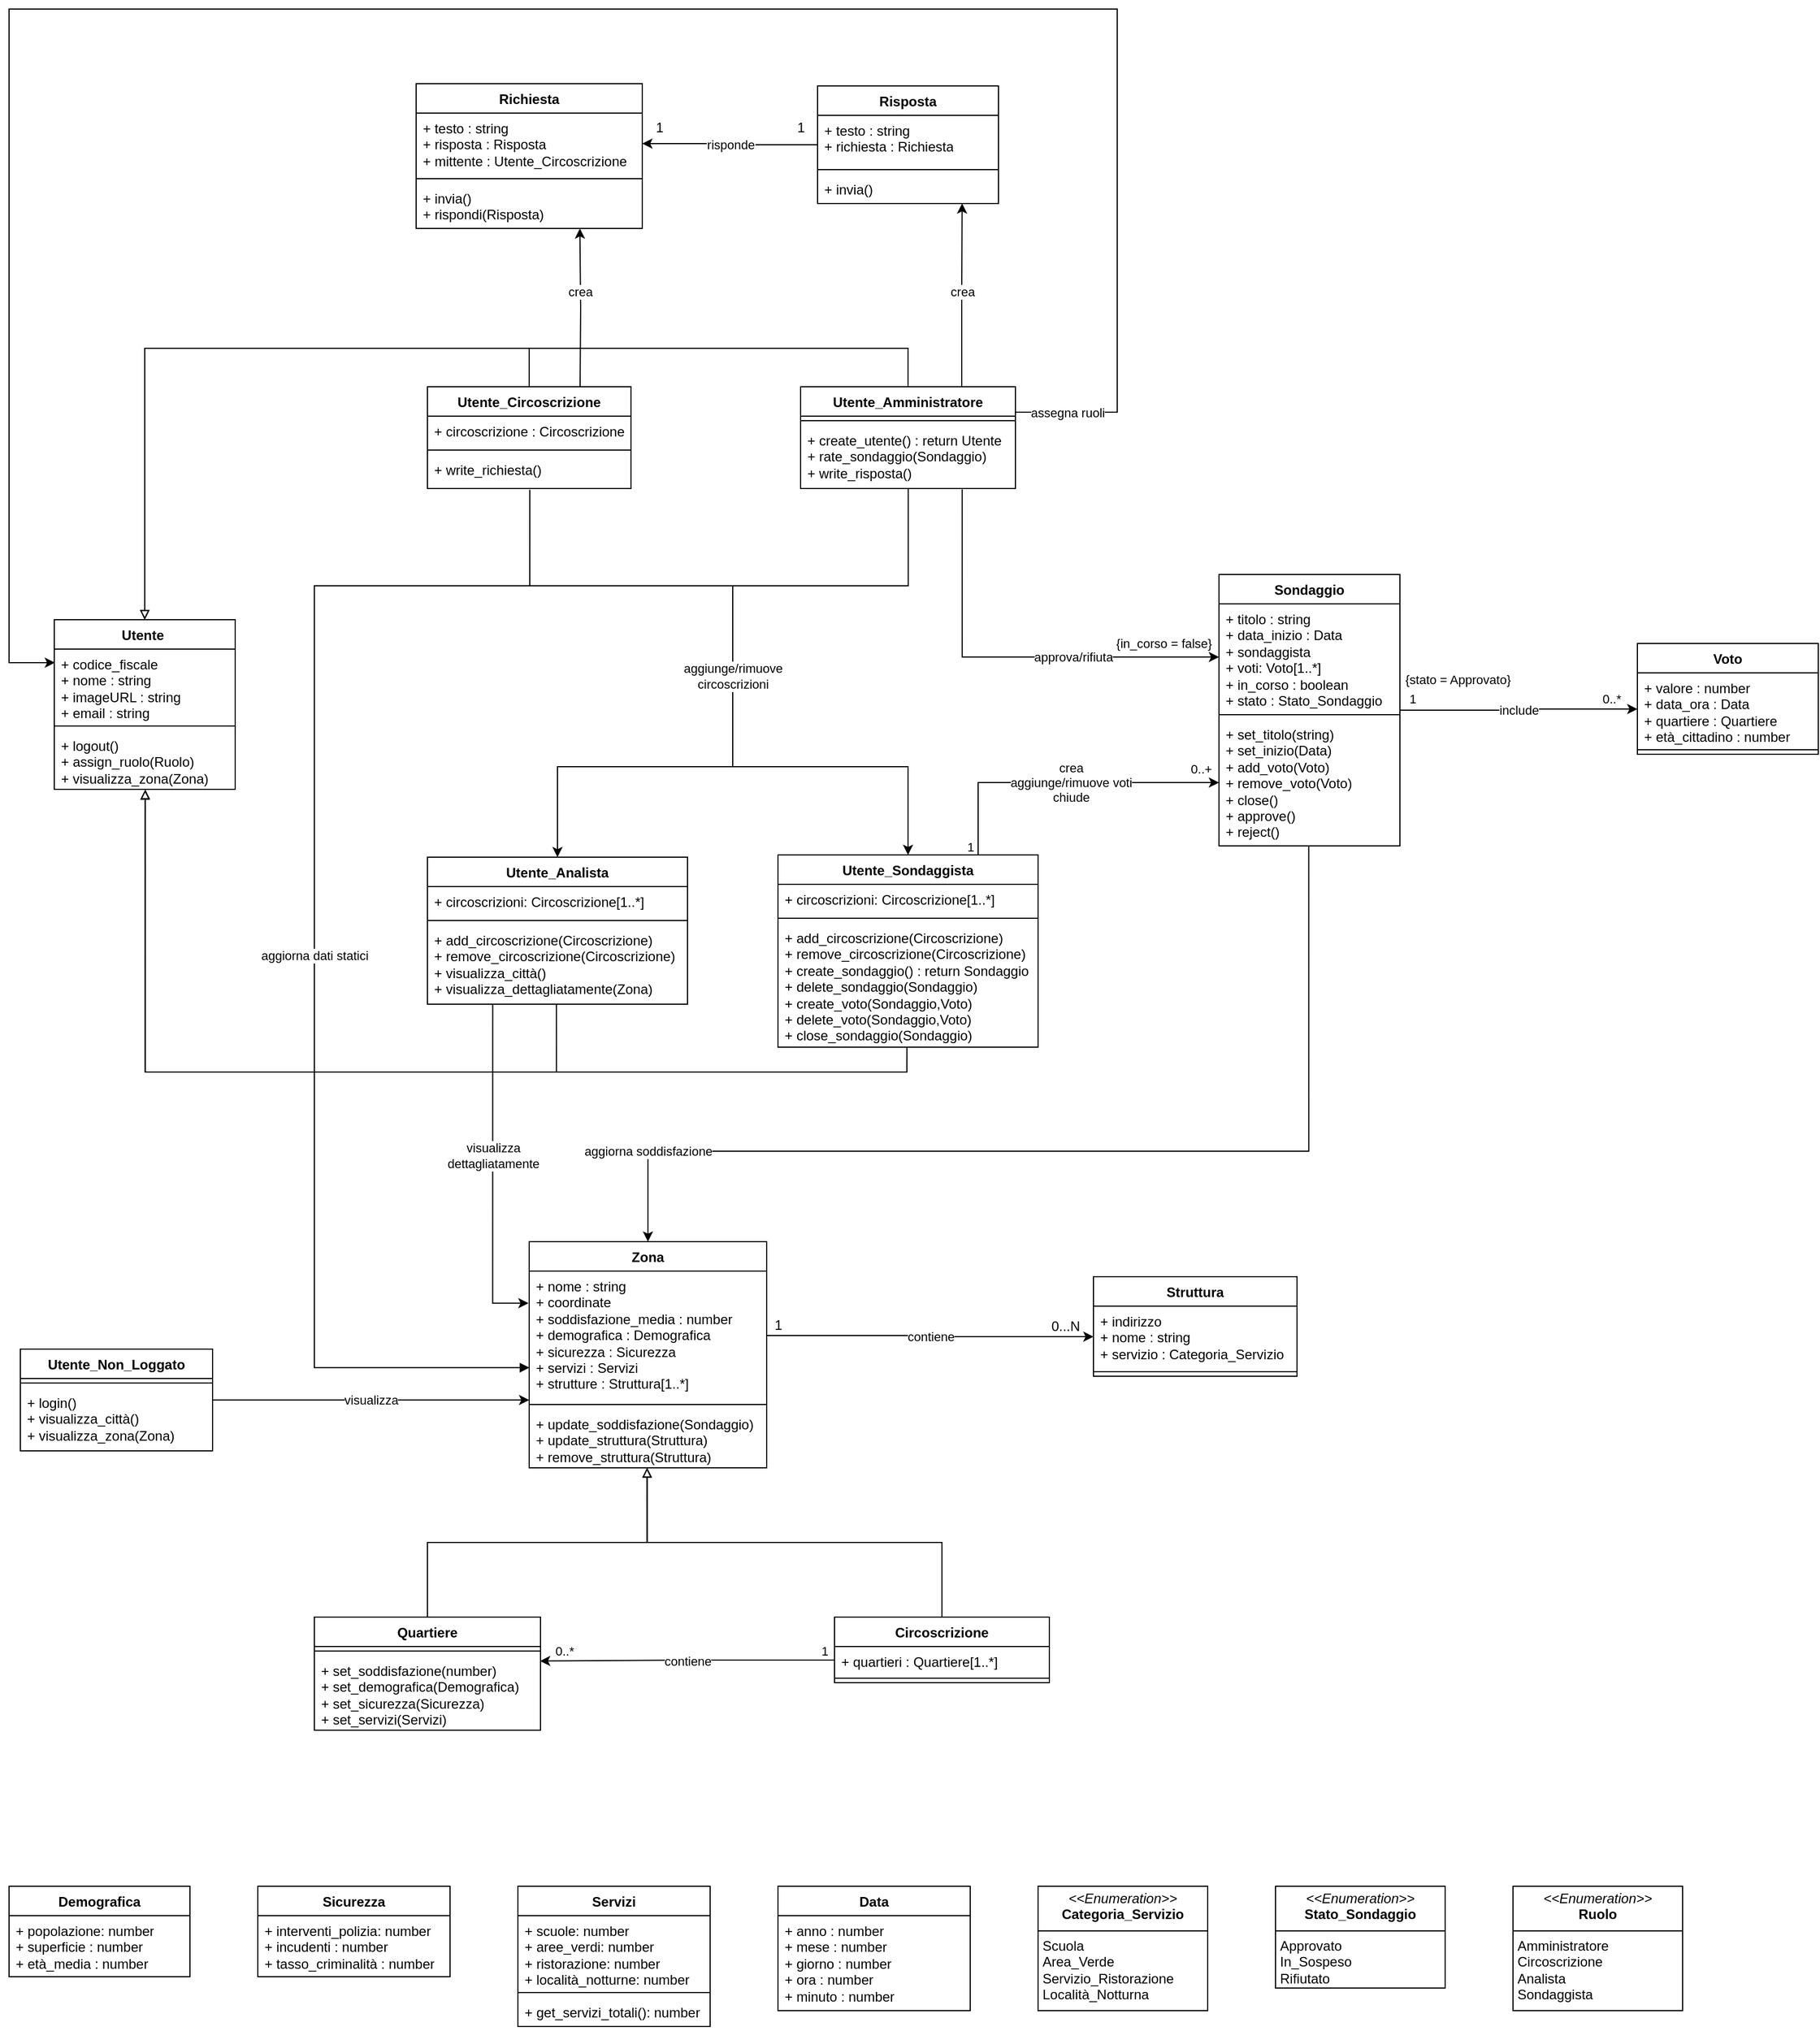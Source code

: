 <mxfile version="26.0.11">
  <diagram name="Page-1" id="PLHEX14s0yR5wj9dEpjZ">
    <mxGraphModel dx="2377" dy="1302" grid="1" gridSize="10" guides="1" tooltips="1" connect="1" arrows="1" fold="1" page="1" pageScale="1" pageWidth="2339" pageHeight="3300" background="#ffffff" math="0" shadow="0">
      <root>
        <mxCell id="0" />
        <mxCell id="1" parent="0" />
        <mxCell id="chuGA78F28cxGPpsPuDr-1" style="edgeStyle=orthogonalEdgeStyle;rounded=0;orthogonalLoop=1;jettySize=auto;html=1;entryX=0.5;entryY=0;entryDx=0;entryDy=0;startArrow=block;startFill=0;endArrow=none;endFill=0;" parent="1" source="RidJvcQYEvCWUVDWe50Y-5" target="Lnp6TW67bfk-wFxMHtYv-6" edge="1">
          <mxGeometry relative="1" as="geometry">
            <Array as="points">
              <mxPoint x="490" y="700" />
              <mxPoint x="1165" y="700" />
            </Array>
          </mxGeometry>
        </mxCell>
        <mxCell id="chuGA78F28cxGPpsPuDr-2" style="edgeStyle=orthogonalEdgeStyle;rounded=0;orthogonalLoop=1;jettySize=auto;html=1;entryX=0.5;entryY=0;entryDx=0;entryDy=0;startArrow=block;startFill=0;endArrow=none;endFill=0;" parent="1" source="RidJvcQYEvCWUVDWe50Y-5" edge="1">
          <mxGeometry relative="1" as="geometry">
            <Array as="points">
              <mxPoint x="490" y="700" />
              <mxPoint x="830" y="700" />
            </Array>
            <mxPoint x="830" y="734" as="targetPoint" />
          </mxGeometry>
        </mxCell>
        <mxCell id="chuGA78F28cxGPpsPuDr-7" style="edgeStyle=orthogonalEdgeStyle;rounded=0;orthogonalLoop=1;jettySize=auto;html=1;endArrow=none;endFill=0;startArrow=block;startFill=0;exitX=0.502;exitY=1.011;exitDx=0;exitDy=0;exitPerimeter=0;entryX=0.496;entryY=0.998;entryDx=0;entryDy=0;entryPerimeter=0;" parent="1" source="RidJvcQYEvCWUVDWe50Y-8" target="RidJvcQYEvCWUVDWe50Y-42" edge="1">
          <mxGeometry relative="1" as="geometry">
            <mxPoint x="1170" y="1380" as="targetPoint" />
            <Array as="points">
              <mxPoint x="490" y="1340" />
              <mxPoint x="1164" y="1340" />
              <mxPoint x="1164" y="1330" />
              <mxPoint x="1164" y="1330" />
            </Array>
          </mxGeometry>
        </mxCell>
        <mxCell id="RidJvcQYEvCWUVDWe50Y-5" value="Utente&amp;nbsp;" style="swimlane;fontStyle=1;align=center;verticalAlign=top;childLayout=stackLayout;horizontal=1;startSize=26;horizontalStack=0;resizeParent=1;resizeParentMax=0;resizeLast=0;collapsible=1;marginBottom=0;whiteSpace=wrap;html=1;" parent="1" vertex="1">
          <mxGeometry x="410" y="940" width="160" height="150" as="geometry">
            <mxRectangle x="260" y="770" width="100" height="30" as="alternateBounds" />
          </mxGeometry>
        </mxCell>
        <mxCell id="RidJvcQYEvCWUVDWe50Y-6" value="&lt;div&gt;+ codice_fiscale&lt;/div&gt;&lt;div&gt;+ nome : string&lt;/div&gt;+ imageURL : string&lt;div&gt;+ email : string&lt;/div&gt;" style="text;strokeColor=none;fillColor=none;align=left;verticalAlign=top;spacingLeft=4;spacingRight=4;overflow=hidden;rotatable=0;points=[[0,0.5],[1,0.5]];portConstraint=eastwest;whiteSpace=wrap;html=1;" parent="RidJvcQYEvCWUVDWe50Y-5" vertex="1">
          <mxGeometry y="26" width="160" height="64" as="geometry" />
        </mxCell>
        <mxCell id="RidJvcQYEvCWUVDWe50Y-7" value="" style="line;strokeWidth=1;fillColor=none;align=left;verticalAlign=middle;spacingTop=-1;spacingLeft=3;spacingRight=3;rotatable=0;labelPosition=right;points=[];portConstraint=eastwest;strokeColor=inherit;" parent="RidJvcQYEvCWUVDWe50Y-5" vertex="1">
          <mxGeometry y="90" width="160" height="8" as="geometry" />
        </mxCell>
        <mxCell id="RidJvcQYEvCWUVDWe50Y-8" value="+ logout()&lt;div&gt;+ assign_ruolo(Ruolo)&lt;/div&gt;&lt;div&gt;+ visualizza_zona(Zona)&lt;/div&gt;" style="text;strokeColor=none;fillColor=none;align=left;verticalAlign=top;spacingLeft=4;spacingRight=4;overflow=hidden;rotatable=0;points=[[0,0.5],[1,0.5]];portConstraint=eastwest;whiteSpace=wrap;html=1;" parent="RidJvcQYEvCWUVDWe50Y-5" vertex="1">
          <mxGeometry y="98" width="160" height="52" as="geometry" />
        </mxCell>
        <mxCell id="RidJvcQYEvCWUVDWe50Y-68" value="include" style="edgeStyle=orthogonalEdgeStyle;rounded=0;orthogonalLoop=1;jettySize=auto;html=1;entryX=0;entryY=0.5;entryDx=0;entryDy=0;" parent="1" source="RidJvcQYEvCWUVDWe50Y-9" target="RidJvcQYEvCWUVDWe50Y-26" edge="1">
          <mxGeometry x="-0.0" relative="1" as="geometry">
            <mxPoint as="offset" />
          </mxGeometry>
        </mxCell>
        <mxCell id="chuGA78F28cxGPpsPuDr-65" value="0..*" style="edgeLabel;html=1;align=center;verticalAlign=middle;resizable=0;points=[];" parent="RidJvcQYEvCWUVDWe50Y-68" vertex="1" connectable="0">
          <mxGeometry x="0.845" y="1" relative="1" as="geometry">
            <mxPoint x="-7" y="-8" as="offset" />
          </mxGeometry>
        </mxCell>
        <mxCell id="chuGA78F28cxGPpsPuDr-66" value="1" style="edgeLabel;html=1;align=center;verticalAlign=middle;resizable=0;points=[];" parent="RidJvcQYEvCWUVDWe50Y-68" vertex="1" connectable="0">
          <mxGeometry x="-0.862" y="2" relative="1" as="geometry">
            <mxPoint x="-4" y="-8" as="offset" />
          </mxGeometry>
        </mxCell>
        <mxCell id="Lnp6TW67bfk-wFxMHtYv-61" value="aggiorna soddisfazione" style="edgeStyle=orthogonalEdgeStyle;rounded=0;orthogonalLoop=1;jettySize=auto;html=1;exitX=0.496;exitY=0.999;exitDx=0;exitDy=0;exitPerimeter=0;" parent="1" source="RidJvcQYEvCWUVDWe50Y-12" target="Lnp6TW67bfk-wFxMHtYv-14" edge="1">
          <mxGeometry x="0.829" relative="1" as="geometry">
            <Array as="points">
              <mxPoint x="1519" y="1410" />
              <mxPoint x="935" y="1410" />
            </Array>
            <mxPoint as="offset" />
          </mxGeometry>
        </mxCell>
        <mxCell id="chuGA78F28cxGPpsPuDr-18" value="{stato = Approvato}" style="edgeLabel;html=1;align=center;verticalAlign=middle;resizable=0;points=[];" parent="Lnp6TW67bfk-wFxMHtYv-61" vertex="1" connectable="0">
          <mxGeometry x="0.77" y="1" relative="1" as="geometry">
            <mxPoint x="688" y="-418" as="offset" />
          </mxGeometry>
        </mxCell>
        <mxCell id="RidJvcQYEvCWUVDWe50Y-9" value="Sondaggio" style="swimlane;fontStyle=1;align=center;verticalAlign=top;childLayout=stackLayout;horizontal=1;startSize=26;horizontalStack=0;resizeParent=1;resizeParentMax=0;resizeLast=0;collapsible=1;marginBottom=0;whiteSpace=wrap;html=1;" parent="1" vertex="1">
          <mxGeometry x="1440" y="900" width="160" height="240" as="geometry" />
        </mxCell>
        <mxCell id="RidJvcQYEvCWUVDWe50Y-10" value="+ titolo : string&lt;div&gt;+ data_inizio : Data&lt;/div&gt;&lt;div&gt;+ sondaggista&lt;/div&gt;&lt;div&gt;+ voti: Voto[1..*]&lt;/div&gt;&lt;div&gt;+ in_corso : boolean&lt;/div&gt;&lt;div&gt;+ stato : Stato_Sondaggio&lt;/div&gt;" style="text;strokeColor=none;fillColor=none;align=left;verticalAlign=top;spacingLeft=4;spacingRight=4;overflow=hidden;rotatable=0;points=[[0,0.5],[1,0.5]];portConstraint=eastwest;whiteSpace=wrap;html=1;" parent="RidJvcQYEvCWUVDWe50Y-9" vertex="1">
          <mxGeometry y="26" width="160" height="94" as="geometry" />
        </mxCell>
        <mxCell id="RidJvcQYEvCWUVDWe50Y-11" value="" style="line;strokeWidth=1;fillColor=none;align=left;verticalAlign=middle;spacingTop=-1;spacingLeft=3;spacingRight=3;rotatable=0;labelPosition=right;points=[];portConstraint=eastwest;strokeColor=inherit;" parent="RidJvcQYEvCWUVDWe50Y-9" vertex="1">
          <mxGeometry y="120" width="160" height="8" as="geometry" />
        </mxCell>
        <mxCell id="RidJvcQYEvCWUVDWe50Y-12" value="+ set_titolo(string)&lt;div&gt;+ set_inizio(Data)&lt;/div&gt;&lt;div&gt;+ add_voto(Voto)&lt;/div&gt;&lt;div&gt;+ remove_voto(Voto)&lt;/div&gt;&lt;div&gt;+ close()&lt;/div&gt;&lt;div&gt;+ approve()&lt;/div&gt;&lt;div&gt;+ reject()&lt;/div&gt;" style="text;strokeColor=none;fillColor=none;align=left;verticalAlign=top;spacingLeft=4;spacingRight=4;overflow=hidden;rotatable=0;points=[[0,0.5],[1,0.5]];portConstraint=eastwest;whiteSpace=wrap;html=1;" parent="RidJvcQYEvCWUVDWe50Y-9" vertex="1">
          <mxGeometry y="128" width="160" height="112" as="geometry" />
        </mxCell>
        <mxCell id="RidJvcQYEvCWUVDWe50Y-48" value="contiene" style="edgeStyle=orthogonalEdgeStyle;rounded=0;orthogonalLoop=1;jettySize=auto;html=1;entryX=0;entryY=0.5;entryDx=0;entryDy=0;exitX=1;exitY=0.5;exitDx=0;exitDy=0;" parent="1" source="Lnp6TW67bfk-wFxMHtYv-15" target="Lnp6TW67bfk-wFxMHtYv-19" edge="1">
          <mxGeometry relative="1" as="geometry" />
        </mxCell>
        <mxCell id="RidJvcQYEvCWUVDWe50Y-17" value="Quartiere" style="swimlane;fontStyle=1;align=center;verticalAlign=top;childLayout=stackLayout;horizontal=1;startSize=26;horizontalStack=0;resizeParent=1;resizeParentMax=0;resizeLast=0;collapsible=1;marginBottom=0;whiteSpace=wrap;html=1;" parent="1" vertex="1">
          <mxGeometry x="640" y="1822" width="200" height="100" as="geometry" />
        </mxCell>
        <mxCell id="RidJvcQYEvCWUVDWe50Y-19" value="" style="line;strokeWidth=1;fillColor=none;align=left;verticalAlign=middle;spacingTop=-1;spacingLeft=3;spacingRight=3;rotatable=0;labelPosition=right;points=[];portConstraint=eastwest;strokeColor=inherit;" parent="RidJvcQYEvCWUVDWe50Y-17" vertex="1">
          <mxGeometry y="26" width="200" height="8" as="geometry" />
        </mxCell>
        <mxCell id="RidJvcQYEvCWUVDWe50Y-20" value="&lt;div&gt;+ set_soddisfazione(number)&lt;/div&gt;&lt;div&gt;+ set_demografica(Demografica)&lt;/div&gt;&lt;div&gt;+ set_sicurezza(Sicurezza)&lt;/div&gt;&lt;div&gt;+ set_servizi(Servizi)&lt;/div&gt;" style="text;strokeColor=none;fillColor=none;align=left;verticalAlign=top;spacingLeft=4;spacingRight=4;overflow=hidden;rotatable=0;points=[[0,0.5],[1,0.5]];portConstraint=eastwest;whiteSpace=wrap;html=1;" parent="RidJvcQYEvCWUVDWe50Y-17" vertex="1">
          <mxGeometry y="34" width="200" height="66" as="geometry" />
        </mxCell>
        <mxCell id="RidJvcQYEvCWUVDWe50Y-21" value="Circoscrizione" style="swimlane;fontStyle=1;align=center;verticalAlign=top;childLayout=stackLayout;horizontal=1;startSize=26;horizontalStack=0;resizeParent=1;resizeParentMax=0;resizeLast=0;collapsible=1;marginBottom=0;whiteSpace=wrap;html=1;" parent="1" vertex="1">
          <mxGeometry x="1100" y="1822" width="190" height="58" as="geometry">
            <mxRectangle x="1730" y="660" width="120" height="30" as="alternateBounds" />
          </mxGeometry>
        </mxCell>
        <mxCell id="RidJvcQYEvCWUVDWe50Y-22" value="&lt;div&gt;+ quartieri : Quartiere[1..*]&lt;br&gt;&lt;div&gt;&lt;br&gt;&lt;/div&gt;&lt;/div&gt;" style="text;strokeColor=none;fillColor=none;align=left;verticalAlign=top;spacingLeft=4;spacingRight=4;overflow=hidden;rotatable=0;points=[[0,0.5],[1,0.5]];portConstraint=eastwest;whiteSpace=wrap;html=1;" parent="RidJvcQYEvCWUVDWe50Y-21" vertex="1">
          <mxGeometry y="26" width="190" height="24" as="geometry" />
        </mxCell>
        <mxCell id="RidJvcQYEvCWUVDWe50Y-23" value="" style="line;strokeWidth=1;fillColor=none;align=left;verticalAlign=middle;spacingTop=-1;spacingLeft=3;spacingRight=3;rotatable=0;labelPosition=right;points=[];portConstraint=eastwest;strokeColor=inherit;" parent="RidJvcQYEvCWUVDWe50Y-21" vertex="1">
          <mxGeometry y="50" width="190" height="8" as="geometry" />
        </mxCell>
        <mxCell id="RidJvcQYEvCWUVDWe50Y-25" value="Voto" style="swimlane;fontStyle=1;align=center;verticalAlign=top;childLayout=stackLayout;horizontal=1;startSize=26;horizontalStack=0;resizeParent=1;resizeParentMax=0;resizeLast=0;collapsible=1;marginBottom=0;whiteSpace=wrap;html=1;" parent="1" vertex="1">
          <mxGeometry x="1810" y="961" width="160" height="98" as="geometry" />
        </mxCell>
        <mxCell id="RidJvcQYEvCWUVDWe50Y-26" value="+ valore : number&lt;div&gt;+ data_ora : Data&lt;br&gt;&lt;div&gt;+ quartiere : Quartiere&lt;br&gt;&lt;div&gt;+ età_cittadino : number&lt;/div&gt;&lt;/div&gt;&lt;/div&gt;" style="text;strokeColor=none;fillColor=none;align=left;verticalAlign=top;spacingLeft=4;spacingRight=4;overflow=hidden;rotatable=0;points=[[0,0.5],[1,0.5]];portConstraint=eastwest;whiteSpace=wrap;html=1;" parent="RidJvcQYEvCWUVDWe50Y-25" vertex="1">
          <mxGeometry y="26" width="160" height="64" as="geometry" />
        </mxCell>
        <mxCell id="RidJvcQYEvCWUVDWe50Y-27" value="" style="line;strokeWidth=1;fillColor=none;align=left;verticalAlign=middle;spacingTop=-1;spacingLeft=3;spacingRight=3;rotatable=0;labelPosition=right;points=[];portConstraint=eastwest;strokeColor=inherit;" parent="RidJvcQYEvCWUVDWe50Y-25" vertex="1">
          <mxGeometry y="90" width="160" height="8" as="geometry" />
        </mxCell>
        <mxCell id="chuGA78F28cxGPpsPuDr-69" value="visualizza&lt;div&gt;dettagliatamente&lt;/div&gt;" style="edgeStyle=orthogonalEdgeStyle;rounded=0;orthogonalLoop=1;jettySize=auto;html=1;entryX=-0.003;entryY=0.249;entryDx=0;entryDy=0;exitX=0.251;exitY=1.003;exitDx=0;exitDy=0;exitPerimeter=0;entryPerimeter=0;" parent="1" source="RidJvcQYEvCWUVDWe50Y-38" target="Lnp6TW67bfk-wFxMHtYv-15" edge="1">
          <mxGeometry x="-0.097" relative="1" as="geometry">
            <mxPoint x="800" y="1300" as="sourcePoint" />
            <mxPoint as="offset" />
          </mxGeometry>
        </mxCell>
        <mxCell id="RidJvcQYEvCWUVDWe50Y-35" value="Utente_Analista" style="swimlane;fontStyle=1;align=center;verticalAlign=top;childLayout=stackLayout;horizontal=1;startSize=26;horizontalStack=0;resizeParent=1;resizeParentMax=0;resizeLast=0;collapsible=1;marginBottom=0;whiteSpace=wrap;html=1;" parent="1" vertex="1">
          <mxGeometry x="740" y="1150" width="230" height="130" as="geometry" />
        </mxCell>
        <mxCell id="RidJvcQYEvCWUVDWe50Y-36" value="+ circoscrizioni: Circoscrizione[1..*]" style="text;strokeColor=none;fillColor=none;align=left;verticalAlign=top;spacingLeft=4;spacingRight=4;overflow=hidden;rotatable=0;points=[[0,0.5],[1,0.5]];portConstraint=eastwest;whiteSpace=wrap;html=1;" parent="RidJvcQYEvCWUVDWe50Y-35" vertex="1">
          <mxGeometry y="26" width="230" height="26" as="geometry" />
        </mxCell>
        <mxCell id="RidJvcQYEvCWUVDWe50Y-37" value="" style="line;strokeWidth=1;fillColor=none;align=left;verticalAlign=middle;spacingTop=-1;spacingLeft=3;spacingRight=3;rotatable=0;labelPosition=right;points=[];portConstraint=eastwest;strokeColor=inherit;" parent="RidJvcQYEvCWUVDWe50Y-35" vertex="1">
          <mxGeometry y="52" width="230" height="8" as="geometry" />
        </mxCell>
        <mxCell id="RidJvcQYEvCWUVDWe50Y-38" value="+ add_circoscrizione(Circoscrizione)&lt;div&gt;+ remove_circoscrizione(Circoscrizione)&lt;/div&gt;&lt;div&gt;+ visualizza_città()&lt;/div&gt;&lt;div&gt;+ visualizza_dettagliatamente(Zona)&lt;/div&gt;" style="text;strokeColor=none;fillColor=none;align=left;verticalAlign=top;spacingLeft=4;spacingRight=4;overflow=hidden;rotatable=0;points=[[0,0.5],[1,0.5]];portConstraint=eastwest;whiteSpace=wrap;html=1;" parent="RidJvcQYEvCWUVDWe50Y-35" vertex="1">
          <mxGeometry y="60" width="230" height="70" as="geometry" />
        </mxCell>
        <mxCell id="chuGA78F28cxGPpsPuDr-19" value="crea&lt;div&gt;aggiunge/rimuove voti&lt;/div&gt;&lt;div&gt;chiude&lt;/div&gt;" style="edgeStyle=orthogonalEdgeStyle;rounded=0;orthogonalLoop=1;jettySize=auto;html=1;entryX=0;entryY=0.5;entryDx=0;entryDy=0;exitX=0.75;exitY=0;exitDx=0;exitDy=0;" parent="1" source="RidJvcQYEvCWUVDWe50Y-39" target="RidJvcQYEvCWUVDWe50Y-12" edge="1">
          <mxGeometry x="0.071" relative="1" as="geometry">
            <Array as="points">
              <mxPoint x="1227" y="1084" />
            </Array>
            <mxPoint as="offset" />
          </mxGeometry>
        </mxCell>
        <mxCell id="chuGA78F28cxGPpsPuDr-67" value="0..+" style="edgeLabel;html=1;align=center;verticalAlign=middle;resizable=0;points=[];" parent="chuGA78F28cxGPpsPuDr-19" vertex="1" connectable="0">
          <mxGeometry x="0.587" y="1" relative="1" as="geometry">
            <mxPoint x="42" y="-11" as="offset" />
          </mxGeometry>
        </mxCell>
        <mxCell id="chuGA78F28cxGPpsPuDr-68" value="1" style="edgeLabel;html=1;align=center;verticalAlign=middle;resizable=0;points=[];" parent="chuGA78F28cxGPpsPuDr-19" vertex="1" connectable="0">
          <mxGeometry x="-0.862" y="-2" relative="1" as="geometry">
            <mxPoint x="-9" y="8" as="offset" />
          </mxGeometry>
        </mxCell>
        <mxCell id="RidJvcQYEvCWUVDWe50Y-39" value="Utente_Sondaggista" style="swimlane;fontStyle=1;align=center;verticalAlign=top;childLayout=stackLayout;horizontal=1;startSize=26;horizontalStack=0;resizeParent=1;resizeParentMax=0;resizeLast=0;collapsible=1;marginBottom=0;whiteSpace=wrap;html=1;" parent="1" vertex="1">
          <mxGeometry x="1050" y="1148" width="230" height="170" as="geometry" />
        </mxCell>
        <mxCell id="RidJvcQYEvCWUVDWe50Y-40" value="+ circoscrizioni: Circoscrizione[1..*]" style="text;strokeColor=none;fillColor=none;align=left;verticalAlign=top;spacingLeft=4;spacingRight=4;overflow=hidden;rotatable=0;points=[[0,0.5],[1,0.5]];portConstraint=eastwest;whiteSpace=wrap;html=1;" parent="RidJvcQYEvCWUVDWe50Y-39" vertex="1">
          <mxGeometry y="26" width="230" height="26" as="geometry" />
        </mxCell>
        <mxCell id="RidJvcQYEvCWUVDWe50Y-41" value="" style="line;strokeWidth=1;fillColor=none;align=left;verticalAlign=middle;spacingTop=-1;spacingLeft=3;spacingRight=3;rotatable=0;labelPosition=right;points=[];portConstraint=eastwest;strokeColor=inherit;" parent="RidJvcQYEvCWUVDWe50Y-39" vertex="1">
          <mxGeometry y="52" width="230" height="8" as="geometry" />
        </mxCell>
        <mxCell id="RidJvcQYEvCWUVDWe50Y-42" value="&lt;div&gt;+ add_circoscrizione(Circoscrizione)&lt;br&gt;&lt;span style=&quot;background-color: initial;&quot;&gt;+ remove_circoscrizione(Circoscrizione)&lt;/span&gt;&lt;/div&gt;&lt;div&gt;+ create_sondaggio() : return Sondaggio&lt;/div&gt;&lt;div&gt;+ delete_sondaggio(Sondaggio)&lt;/div&gt;&lt;div&gt;+ create_voto(Sondaggio,Voto)&lt;/div&gt;&lt;div&gt;+ delete_voto(Sondaggio,Voto)&lt;/div&gt;&lt;div&gt;+ close_sondaggio(Sondaggio)&lt;/div&gt;" style="text;strokeColor=none;fillColor=none;align=left;verticalAlign=top;spacingLeft=4;spacingRight=4;overflow=hidden;rotatable=0;points=[[0,0.5],[1,0.5]];portConstraint=eastwest;whiteSpace=wrap;html=1;" parent="RidJvcQYEvCWUVDWe50Y-39" vertex="1">
          <mxGeometry y="60" width="230" height="110" as="geometry" />
        </mxCell>
        <mxCell id="RidJvcQYEvCWUVDWe50Y-50" value="contiene" style="edgeStyle=orthogonalEdgeStyle;rounded=0;orthogonalLoop=1;jettySize=auto;html=1;exitX=0;exitY=0.5;exitDx=0;exitDy=0;entryX=0.998;entryY=0.073;entryDx=0;entryDy=0;entryPerimeter=0;" parent="1" source="RidJvcQYEvCWUVDWe50Y-22" target="RidJvcQYEvCWUVDWe50Y-20" edge="1">
          <mxGeometry relative="1" as="geometry">
            <mxPoint x="1030" y="1880" as="sourcePoint" />
            <mxPoint x="860" y="1840" as="targetPoint" />
          </mxGeometry>
        </mxCell>
        <mxCell id="Lnp6TW67bfk-wFxMHtYv-33" value="1" style="edgeLabel;html=1;align=center;verticalAlign=middle;resizable=0;points=[];" parent="RidJvcQYEvCWUVDWe50Y-50" vertex="1" connectable="0">
          <mxGeometry x="-0.905" y="-2" relative="1" as="geometry">
            <mxPoint x="3" y="-6" as="offset" />
          </mxGeometry>
        </mxCell>
        <mxCell id="Lnp6TW67bfk-wFxMHtYv-34" value="0..*" style="edgeLabel;html=1;align=center;verticalAlign=middle;resizable=0;points=[];" parent="RidJvcQYEvCWUVDWe50Y-50" vertex="1" connectable="0">
          <mxGeometry x="0.756" y="-1" relative="1" as="geometry">
            <mxPoint x="-11" y="-8" as="offset" />
          </mxGeometry>
        </mxCell>
        <mxCell id="RidJvcQYEvCWUVDWe50Y-59" value="Demografica" style="swimlane;fontStyle=1;align=center;verticalAlign=top;childLayout=stackLayout;horizontal=1;startSize=26;horizontalStack=0;resizeParent=1;resizeParentMax=0;resizeLast=0;collapsible=1;marginBottom=0;whiteSpace=wrap;html=1;" parent="1" vertex="1">
          <mxGeometry x="370" y="2060" width="160" height="80" as="geometry" />
        </mxCell>
        <mxCell id="RidJvcQYEvCWUVDWe50Y-60" value="+ popolazione: number&lt;div&gt;+ superficie : number&lt;/div&gt;&lt;div&gt;+ età_media : number&lt;/div&gt;" style="text;strokeColor=none;fillColor=none;align=left;verticalAlign=top;spacingLeft=4;spacingRight=4;overflow=hidden;rotatable=0;points=[[0,0.5],[1,0.5]];portConstraint=eastwest;whiteSpace=wrap;html=1;" parent="RidJvcQYEvCWUVDWe50Y-59" vertex="1">
          <mxGeometry y="26" width="160" height="54" as="geometry" />
        </mxCell>
        <mxCell id="RidJvcQYEvCWUVDWe50Y-61" value="Sicurezza" style="swimlane;fontStyle=1;align=center;verticalAlign=top;childLayout=stackLayout;horizontal=1;startSize=26;horizontalStack=0;resizeParent=1;resizeParentMax=0;resizeLast=0;collapsible=1;marginBottom=0;whiteSpace=wrap;html=1;" parent="1" vertex="1">
          <mxGeometry x="590" y="2060" width="170" height="80" as="geometry" />
        </mxCell>
        <mxCell id="RidJvcQYEvCWUVDWe50Y-62" value="+ interventi_polizia: number&lt;div&gt;+ incudenti : number&lt;/div&gt;&lt;div&gt;+ tasso_criminalità : number&lt;/div&gt;" style="text;strokeColor=none;fillColor=none;align=left;verticalAlign=top;spacingLeft=4;spacingRight=4;overflow=hidden;rotatable=0;points=[[0,0.5],[1,0.5]];portConstraint=eastwest;whiteSpace=wrap;html=1;" parent="RidJvcQYEvCWUVDWe50Y-61" vertex="1">
          <mxGeometry y="26" width="170" height="54" as="geometry" />
        </mxCell>
        <mxCell id="RidJvcQYEvCWUVDWe50Y-76" value="Data" style="swimlane;fontStyle=1;align=center;verticalAlign=top;childLayout=stackLayout;horizontal=1;startSize=26;horizontalStack=0;resizeParent=1;resizeParentMax=0;resizeLast=0;collapsible=1;marginBottom=0;whiteSpace=wrap;html=1;" parent="1" vertex="1">
          <mxGeometry x="1050" y="2060" width="170" height="110" as="geometry" />
        </mxCell>
        <mxCell id="RidJvcQYEvCWUVDWe50Y-77" value="+ anno : number&lt;div&gt;+ mese : number&lt;/div&gt;&lt;div&gt;+ giorno : number&lt;/div&gt;&lt;div&gt;+ ora : number&lt;/div&gt;&lt;div&gt;+ minuto : number&lt;/div&gt;" style="text;strokeColor=none;fillColor=none;align=left;verticalAlign=top;spacingLeft=4;spacingRight=4;overflow=hidden;rotatable=0;points=[[0,0.5],[1,0.5]];portConstraint=eastwest;whiteSpace=wrap;html=1;" parent="RidJvcQYEvCWUVDWe50Y-76" vertex="1">
          <mxGeometry y="26" width="170" height="84" as="geometry" />
        </mxCell>
        <mxCell id="Lnp6TW67bfk-wFxMHtYv-5" value="&lt;p style=&quot;margin:0px;margin-top:4px;text-align:center;&quot;&gt;&lt;i&gt;&amp;lt;&amp;lt;Enumeration&amp;gt;&amp;gt;&lt;/i&gt;&lt;br&gt;&lt;b&gt;Stato_Sondaggio&lt;/b&gt;&lt;/p&gt;&lt;hr size=&quot;1&quot; style=&quot;border-style:solid;&quot;&gt;&lt;p style=&quot;margin:0px;margin-left:4px;&quot;&gt;Approvato&lt;/p&gt;&lt;p style=&quot;margin:0px;margin-left:4px;&quot;&gt;In_Sospeso&lt;/p&gt;&lt;p style=&quot;margin:0px;margin-left:4px;&quot;&gt;Rifiutato&lt;/p&gt;&lt;p style=&quot;margin:0px;margin-left:4px;&quot;&gt;&lt;br&gt;&lt;/p&gt;" style="verticalAlign=top;align=left;overflow=fill;html=1;whiteSpace=wrap;" parent="1" vertex="1">
          <mxGeometry x="1490" y="2060" width="150" height="90" as="geometry" />
        </mxCell>
        <mxCell id="chuGA78F28cxGPpsPuDr-10" value="crea" style="edgeStyle=orthogonalEdgeStyle;rounded=0;orthogonalLoop=1;jettySize=auto;html=1;exitX=0.75;exitY=0;exitDx=0;exitDy=0;entryX=0.799;entryY=0.996;entryDx=0;entryDy=0;entryPerimeter=0;" parent="1" source="Lnp6TW67bfk-wFxMHtYv-6" target="Lnp6TW67bfk-wFxMHtYv-49" edge="1">
          <mxGeometry x="0.038" relative="1" as="geometry">
            <mxPoint x="1220" y="600" as="targetPoint" />
            <mxPoint as="offset" />
          </mxGeometry>
        </mxCell>
        <mxCell id="chuGA78F28cxGPpsPuDr-14" style="edgeStyle=orthogonalEdgeStyle;rounded=0;orthogonalLoop=1;jettySize=auto;html=1;entryX=0.503;entryY=1.038;entryDx=0;entryDy=0;endArrow=none;endFill=0;exitX=0.501;exitY=1.003;exitDx=0;exitDy=0;exitPerimeter=0;entryPerimeter=0;" parent="1" source="Lnp6TW67bfk-wFxMHtYv-9" target="cNax9TmfasqsR48N8rrO-4" edge="1">
          <mxGeometry relative="1" as="geometry">
            <mxPoint x="830" y="794" as="targetPoint" />
            <Array as="points">
              <mxPoint x="1165" y="910" />
              <mxPoint x="831" y="910" />
            </Array>
          </mxGeometry>
        </mxCell>
        <mxCell id="chuGA78F28cxGPpsPuDr-61" value="approva/rifiuta" style="edgeStyle=orthogonalEdgeStyle;rounded=0;orthogonalLoop=1;jettySize=auto;html=1;exitX=0.752;exitY=1.014;exitDx=0;exitDy=0;exitPerimeter=0;entryX=0;entryY=0.5;entryDx=0;entryDy=0;" parent="1" source="Lnp6TW67bfk-wFxMHtYv-9" target="RidJvcQYEvCWUVDWe50Y-10" edge="1">
          <mxGeometry x="0.31" relative="1" as="geometry">
            <Array as="points">
              <mxPoint x="1213" y="973" />
            </Array>
            <mxPoint as="offset" />
          </mxGeometry>
        </mxCell>
        <mxCell id="chuGA78F28cxGPpsPuDr-62" value="{in_corso = false}" style="edgeLabel;html=1;align=center;verticalAlign=middle;resizable=0;points=[];" parent="chuGA78F28cxGPpsPuDr-61" vertex="1" connectable="0">
          <mxGeometry x="0.816" y="2" relative="1" as="geometry">
            <mxPoint x="-15" y="-10" as="offset" />
          </mxGeometry>
        </mxCell>
        <mxCell id="Lnp6TW67bfk-wFxMHtYv-6" value="Utente_Amministratore" style="swimlane;fontStyle=1;align=center;verticalAlign=top;childLayout=stackLayout;horizontal=1;startSize=26;horizontalStack=0;resizeParent=1;resizeParentMax=0;resizeLast=0;collapsible=1;marginBottom=0;whiteSpace=wrap;html=1;" parent="1" vertex="1">
          <mxGeometry x="1070" y="734" width="190" height="90" as="geometry">
            <mxRectangle x="670" y="1158" width="160" height="30" as="alternateBounds" />
          </mxGeometry>
        </mxCell>
        <mxCell id="Lnp6TW67bfk-wFxMHtYv-8" value="" style="line;strokeWidth=1;fillColor=none;align=left;verticalAlign=middle;spacingTop=-1;spacingLeft=3;spacingRight=3;rotatable=0;labelPosition=right;points=[];portConstraint=eastwest;strokeColor=inherit;" parent="Lnp6TW67bfk-wFxMHtYv-6" vertex="1">
          <mxGeometry y="26" width="190" height="8" as="geometry" />
        </mxCell>
        <mxCell id="Lnp6TW67bfk-wFxMHtYv-9" value="+ create_utente() : return Utente&lt;div&gt;+ rate_sondaggio(Sondaggio)&lt;/div&gt;&lt;div&gt;+ write_risposta()&lt;/div&gt;" style="text;strokeColor=none;fillColor=none;align=left;verticalAlign=top;spacingLeft=4;spacingRight=4;overflow=hidden;rotatable=0;points=[[0,0.5],[1,0.5]];portConstraint=eastwest;whiteSpace=wrap;html=1;" parent="Lnp6TW67bfk-wFxMHtYv-6" vertex="1">
          <mxGeometry y="34" width="190" height="56" as="geometry" />
        </mxCell>
        <mxCell id="chuGA78F28cxGPpsPuDr-9" value="crea" style="edgeStyle=orthogonalEdgeStyle;rounded=0;orthogonalLoop=1;jettySize=auto;html=1;exitX=0.75;exitY=0;exitDx=0;exitDy=0;entryX=0.724;entryY=1;entryDx=0;entryDy=0;entryPerimeter=0;" parent="1" target="Lnp6TW67bfk-wFxMHtYv-45" edge="1">
          <mxGeometry x="0.201" relative="1" as="geometry">
            <mxPoint x="870" y="620" as="targetPoint" />
            <mxPoint as="offset" />
            <mxPoint x="875" y="734" as="sourcePoint" />
          </mxGeometry>
        </mxCell>
        <mxCell id="Lnp6TW67bfk-wFxMHtYv-14" value="Zona" style="swimlane;fontStyle=1;align=center;verticalAlign=top;childLayout=stackLayout;horizontal=1;startSize=26;horizontalStack=0;resizeParent=1;resizeParentMax=0;resizeLast=0;collapsible=1;marginBottom=0;whiteSpace=wrap;html=1;" parent="1" vertex="1">
          <mxGeometry x="830" y="1490" width="210" height="200" as="geometry" />
        </mxCell>
        <mxCell id="Lnp6TW67bfk-wFxMHtYv-15" value="+ nome : string&lt;div&gt;+ coordinate&lt;br&gt;&lt;div&gt;+ soddisfazione_media : number&lt;/div&gt;&lt;div&gt;+ demografica : Demografica&lt;/div&gt;&lt;div&gt;+ sicurezza : Sicurezza&lt;/div&gt;&lt;div&gt;+ servizi : Servizi&lt;/div&gt;&lt;/div&gt;&lt;div&gt;+ strutture : Struttura&lt;span style=&quot;background-color: transparent; color: light-dark(rgb(0, 0, 0), rgb(255, 255, 255));&quot;&gt;[1..*]&lt;/span&gt;&lt;/div&gt;" style="text;strokeColor=none;fillColor=none;align=left;verticalAlign=top;spacingLeft=4;spacingRight=4;overflow=hidden;rotatable=0;points=[[0,0.5],[1,0.5]];portConstraint=eastwest;whiteSpace=wrap;html=1;" parent="Lnp6TW67bfk-wFxMHtYv-14" vertex="1">
          <mxGeometry y="26" width="210" height="114" as="geometry" />
        </mxCell>
        <mxCell id="Lnp6TW67bfk-wFxMHtYv-16" value="" style="line;strokeWidth=1;fillColor=none;align=left;verticalAlign=middle;spacingTop=-1;spacingLeft=3;spacingRight=3;rotatable=0;labelPosition=right;points=[];portConstraint=eastwest;strokeColor=inherit;" parent="Lnp6TW67bfk-wFxMHtYv-14" vertex="1">
          <mxGeometry y="140" width="210" height="8" as="geometry" />
        </mxCell>
        <mxCell id="Lnp6TW67bfk-wFxMHtYv-17" value="+ update_soddisfazione(Sondaggio)&lt;div&gt;+ update_struttura(Struttura)&lt;/div&gt;&lt;div&gt;+ remove_struttura(Struttura)&lt;/div&gt;" style="text;strokeColor=none;fillColor=none;align=left;verticalAlign=top;spacingLeft=4;spacingRight=4;overflow=hidden;rotatable=0;points=[[0,0.5],[1,0.5]];portConstraint=eastwest;whiteSpace=wrap;html=1;" parent="Lnp6TW67bfk-wFxMHtYv-14" vertex="1">
          <mxGeometry y="148" width="210" height="52" as="geometry" />
        </mxCell>
        <mxCell id="Lnp6TW67bfk-wFxMHtYv-18" value="Struttura" style="swimlane;fontStyle=1;align=center;verticalAlign=top;childLayout=stackLayout;horizontal=1;startSize=26;horizontalStack=0;resizeParent=1;resizeParentMax=0;resizeLast=0;collapsible=1;marginBottom=0;whiteSpace=wrap;html=1;" parent="1" vertex="1">
          <mxGeometry x="1329" y="1521" width="180" height="88" as="geometry" />
        </mxCell>
        <mxCell id="Lnp6TW67bfk-wFxMHtYv-19" value="+ indirizzo&lt;div&gt;+ nome : string&amp;nbsp;&lt;div&gt;+ servizio : Categoria_Servizio&lt;/div&gt;&lt;/div&gt;" style="text;strokeColor=none;fillColor=none;align=left;verticalAlign=top;spacingLeft=4;spacingRight=4;overflow=hidden;rotatable=0;points=[[0,0.5],[1,0.5]];portConstraint=eastwest;whiteSpace=wrap;html=1;" parent="Lnp6TW67bfk-wFxMHtYv-18" vertex="1">
          <mxGeometry y="26" width="180" height="54" as="geometry" />
        </mxCell>
        <mxCell id="Lnp6TW67bfk-wFxMHtYv-20" value="" style="line;strokeWidth=1;fillColor=none;align=left;verticalAlign=middle;spacingTop=-1;spacingLeft=3;spacingRight=3;rotatable=0;labelPosition=right;points=[];portConstraint=eastwest;strokeColor=inherit;" parent="Lnp6TW67bfk-wFxMHtYv-18" vertex="1">
          <mxGeometry y="80" width="180" height="8" as="geometry" />
        </mxCell>
        <mxCell id="Lnp6TW67bfk-wFxMHtYv-24" value="&lt;p style=&quot;margin:0px;margin-top:4px;text-align:center;&quot;&gt;&lt;i&gt;&amp;lt;&amp;lt;Enumeration&amp;gt;&amp;gt;&lt;/i&gt;&lt;br&gt;&lt;b&gt;Categoria_Servizio&lt;/b&gt;&lt;/p&gt;&lt;hr size=&quot;1&quot; style=&quot;border-style:solid;&quot;&gt;&lt;p style=&quot;margin:0px;margin-left:4px;&quot;&gt;Scuola&lt;/p&gt;&lt;p style=&quot;margin:0px;margin-left:4px;&quot;&gt;Area_Verde&lt;/p&gt;&lt;p style=&quot;margin:0px;margin-left:4px;&quot;&gt;Servizio_Ristorazione&lt;/p&gt;&lt;p style=&quot;margin:0px;margin-left:4px;&quot;&gt;Località_Notturna&lt;/p&gt;&lt;p style=&quot;margin:0px;margin-left:4px;&quot;&gt;&lt;br&gt;&lt;/p&gt;" style="verticalAlign=top;align=left;overflow=fill;html=1;whiteSpace=wrap;" parent="1" vertex="1">
          <mxGeometry x="1280" y="2060" width="150" height="110" as="geometry" />
        </mxCell>
        <mxCell id="Lnp6TW67bfk-wFxMHtYv-26" style="edgeStyle=orthogonalEdgeStyle;rounded=0;orthogonalLoop=1;jettySize=auto;html=1;exitX=0.5;exitY=0;exitDx=0;exitDy=0;entryX=0.497;entryY=0.999;entryDx=0;entryDy=0;entryPerimeter=0;endArrow=block;endFill=0;" parent="1" source="RidJvcQYEvCWUVDWe50Y-17" target="Lnp6TW67bfk-wFxMHtYv-17" edge="1">
          <mxGeometry relative="1" as="geometry">
            <mxPoint x="924" y="1650" as="targetPoint" />
          </mxGeometry>
        </mxCell>
        <mxCell id="Lnp6TW67bfk-wFxMHtYv-27" style="edgeStyle=orthogonalEdgeStyle;rounded=0;orthogonalLoop=1;jettySize=auto;html=1;exitX=0.5;exitY=0;exitDx=0;exitDy=0;entryX=0.496;entryY=1.002;entryDx=0;entryDy=0;entryPerimeter=0;endArrow=block;endFill=0;" parent="1" source="RidJvcQYEvCWUVDWe50Y-21" target="Lnp6TW67bfk-wFxMHtYv-17" edge="1">
          <mxGeometry relative="1" as="geometry">
            <mxPoint x="750" y="1832" as="sourcePoint" />
            <mxPoint x="934" y="1654" as="targetPoint" />
          </mxGeometry>
        </mxCell>
        <mxCell id="Lnp6TW67bfk-wFxMHtYv-35" value="0...N" style="text;html=1;align=center;verticalAlign=middle;resizable=0;points=[];autosize=1;strokeColor=none;fillColor=none;" parent="1" vertex="1">
          <mxGeometry x="1279" y="1550" width="50" height="30" as="geometry" />
        </mxCell>
        <mxCell id="Lnp6TW67bfk-wFxMHtYv-36" value="1" style="text;html=1;align=center;verticalAlign=middle;resizable=0;points=[];autosize=1;strokeColor=none;fillColor=none;" parent="1" vertex="1">
          <mxGeometry x="1035" y="1549" width="30" height="30" as="geometry" />
        </mxCell>
        <mxCell id="Lnp6TW67bfk-wFxMHtYv-42" value="Richiesta" style="swimlane;fontStyle=1;align=center;verticalAlign=top;childLayout=stackLayout;horizontal=1;startSize=26;horizontalStack=0;resizeParent=1;resizeParentMax=0;resizeLast=0;collapsible=1;marginBottom=0;whiteSpace=wrap;html=1;" parent="1" vertex="1">
          <mxGeometry x="730" y="466" width="200" height="128" as="geometry" />
        </mxCell>
        <mxCell id="Lnp6TW67bfk-wFxMHtYv-43" value="+ testo : string&lt;div&gt;+ risposta : Risposta&lt;/div&gt;&lt;div&gt;+ mittente : Utente_Circoscrizione&lt;/div&gt;" style="text;strokeColor=none;fillColor=none;align=left;verticalAlign=top;spacingLeft=4;spacingRight=4;overflow=hidden;rotatable=0;points=[[0,0.5],[1,0.5]];portConstraint=eastwest;whiteSpace=wrap;html=1;" parent="Lnp6TW67bfk-wFxMHtYv-42" vertex="1">
          <mxGeometry y="26" width="200" height="54" as="geometry" />
        </mxCell>
        <mxCell id="Lnp6TW67bfk-wFxMHtYv-44" value="" style="line;strokeWidth=1;fillColor=none;align=left;verticalAlign=middle;spacingTop=-1;spacingLeft=3;spacingRight=3;rotatable=0;labelPosition=right;points=[];portConstraint=eastwest;strokeColor=inherit;" parent="Lnp6TW67bfk-wFxMHtYv-42" vertex="1">
          <mxGeometry y="80" width="200" height="8" as="geometry" />
        </mxCell>
        <mxCell id="Lnp6TW67bfk-wFxMHtYv-45" value="&lt;div&gt;+ invia()&lt;/div&gt;+ rispondi(Risposta)" style="text;strokeColor=none;fillColor=none;align=left;verticalAlign=top;spacingLeft=4;spacingRight=4;overflow=hidden;rotatable=0;points=[[0,0.5],[1,0.5]];portConstraint=eastwest;whiteSpace=wrap;html=1;" parent="Lnp6TW67bfk-wFxMHtYv-42" vertex="1">
          <mxGeometry y="88" width="200" height="40" as="geometry" />
        </mxCell>
        <mxCell id="Lnp6TW67bfk-wFxMHtYv-50" value="risponde" style="edgeStyle=orthogonalEdgeStyle;rounded=0;orthogonalLoop=1;jettySize=auto;html=1;entryX=1;entryY=0.5;entryDx=0;entryDy=0;" parent="1" source="Lnp6TW67bfk-wFxMHtYv-46" target="Lnp6TW67bfk-wFxMHtYv-43" edge="1">
          <mxGeometry relative="1" as="geometry">
            <mxPoint x="1580.0" y="636" as="targetPoint" />
          </mxGeometry>
        </mxCell>
        <mxCell id="Lnp6TW67bfk-wFxMHtYv-46" value="Risposta" style="swimlane;fontStyle=1;align=center;verticalAlign=top;childLayout=stackLayout;horizontal=1;startSize=26;horizontalStack=0;resizeParent=1;resizeParentMax=0;resizeLast=0;collapsible=1;marginBottom=0;whiteSpace=wrap;html=1;" parent="1" vertex="1">
          <mxGeometry x="1085" y="468" width="160" height="104" as="geometry" />
        </mxCell>
        <mxCell id="Lnp6TW67bfk-wFxMHtYv-47" value="+ testo : string&lt;div&gt;+ richiesta : Richiesta&lt;/div&gt;" style="text;strokeColor=none;fillColor=none;align=left;verticalAlign=top;spacingLeft=4;spacingRight=4;overflow=hidden;rotatable=0;points=[[0,0.5],[1,0.5]];portConstraint=eastwest;whiteSpace=wrap;html=1;" parent="Lnp6TW67bfk-wFxMHtYv-46" vertex="1">
          <mxGeometry y="26" width="160" height="44" as="geometry" />
        </mxCell>
        <mxCell id="Lnp6TW67bfk-wFxMHtYv-48" value="" style="line;strokeWidth=1;fillColor=none;align=left;verticalAlign=middle;spacingTop=-1;spacingLeft=3;spacingRight=3;rotatable=0;labelPosition=right;points=[];portConstraint=eastwest;strokeColor=inherit;" parent="Lnp6TW67bfk-wFxMHtYv-46" vertex="1">
          <mxGeometry y="70" width="160" height="8" as="geometry" />
        </mxCell>
        <mxCell id="Lnp6TW67bfk-wFxMHtYv-49" value="+ invia()" style="text;strokeColor=none;fillColor=none;align=left;verticalAlign=top;spacingLeft=4;spacingRight=4;overflow=hidden;rotatable=0;points=[[0,0.5],[1,0.5]];portConstraint=eastwest;whiteSpace=wrap;html=1;" parent="Lnp6TW67bfk-wFxMHtYv-46" vertex="1">
          <mxGeometry y="78" width="160" height="26" as="geometry" />
        </mxCell>
        <mxCell id="Lnp6TW67bfk-wFxMHtYv-53" value="1" style="text;html=1;align=center;verticalAlign=middle;resizable=0;points=[];autosize=1;strokeColor=none;fillColor=none;" parent="1" vertex="1">
          <mxGeometry x="930" y="490" width="30" height="30" as="geometry" />
        </mxCell>
        <mxCell id="Lnp6TW67bfk-wFxMHtYv-54" value="1" style="text;html=1;align=center;verticalAlign=middle;resizable=0;points=[];autosize=1;strokeColor=none;fillColor=none;" parent="1" vertex="1">
          <mxGeometry x="1055" y="490" width="30" height="30" as="geometry" />
        </mxCell>
        <mxCell id="chuGA78F28cxGPpsPuDr-6" style="edgeStyle=orthogonalEdgeStyle;rounded=0;orthogonalLoop=1;jettySize=auto;html=1;entryX=0.496;entryY=0.999;entryDx=0;entryDy=0;entryPerimeter=0;exitX=0.503;exitY=1.002;exitDx=0;exitDy=0;exitPerimeter=0;endArrow=none;endFill=0;startArrow=block;startFill=0;" parent="1" source="RidJvcQYEvCWUVDWe50Y-8" target="RidJvcQYEvCWUVDWe50Y-38" edge="1">
          <mxGeometry relative="1" as="geometry">
            <Array as="points">
              <mxPoint x="490" y="1340" />
              <mxPoint x="854" y="1340" />
            </Array>
          </mxGeometry>
        </mxCell>
        <mxCell id="chuGA78F28cxGPpsPuDr-11" value="assegna ruoli" style="edgeStyle=orthogonalEdgeStyle;rounded=0;orthogonalLoop=1;jettySize=auto;html=1;entryX=0.004;entryY=0.203;entryDx=0;entryDy=0;exitX=1;exitY=0.25;exitDx=0;exitDy=0;entryPerimeter=0;" parent="1" source="Lnp6TW67bfk-wFxMHtYv-6" target="RidJvcQYEvCWUVDWe50Y-6" edge="1">
          <mxGeometry x="-0.955" relative="1" as="geometry">
            <mxPoint x="450" y="550" as="targetPoint" />
            <Array as="points">
              <mxPoint x="1260" y="756" />
              <mxPoint x="1350" y="756" />
              <mxPoint x="1350" y="400" />
              <mxPoint x="370" y="400" />
              <mxPoint x="370" y="978" />
              <mxPoint x="411" y="978" />
            </Array>
            <mxPoint as="offset" />
          </mxGeometry>
        </mxCell>
        <mxCell id="chuGA78F28cxGPpsPuDr-15" style="edgeStyle=orthogonalEdgeStyle;rounded=0;orthogonalLoop=1;jettySize=auto;html=1;entryX=0.5;entryY=0;entryDx=0;entryDy=0;endArrow=classic;endFill=1;exitX=0.5;exitY=0;exitDx=0;exitDy=0;startArrow=classic;startFill=1;" parent="1" source="RidJvcQYEvCWUVDWe50Y-39" target="RidJvcQYEvCWUVDWe50Y-35" edge="1">
          <mxGeometry relative="1" as="geometry">
            <mxPoint x="830" y="980" as="targetPoint" />
            <mxPoint x="1165" y="980" as="sourcePoint" />
            <Array as="points">
              <mxPoint x="1165" y="1070" />
              <mxPoint x="855" y="1070" />
            </Array>
          </mxGeometry>
        </mxCell>
        <mxCell id="chuGA78F28cxGPpsPuDr-16" value="aggiunge/rimuove&lt;div&gt;circoscrizioni&lt;/div&gt;" style="endArrow=none;html=1;rounded=0;" parent="1" edge="1">
          <mxGeometry width="50" height="50" relative="1" as="geometry">
            <mxPoint x="1010" y="1070" as="sourcePoint" />
            <mxPoint x="1010" y="910" as="targetPoint" />
          </mxGeometry>
        </mxCell>
        <mxCell id="chuGA78F28cxGPpsPuDr-70" value="aggiorna dati statici" style="edgeStyle=orthogonalEdgeStyle;rounded=0;orthogonalLoop=1;jettySize=auto;html=1;endArrow=block;endFill=1;entryX=0.001;entryY=0.749;entryDx=0;entryDy=0;entryPerimeter=0;" parent="1" target="Lnp6TW67bfk-wFxMHtYv-15" edge="1">
          <mxGeometry x="-0.035" relative="1" as="geometry">
            <mxPoint x="800" y="1810" as="targetPoint" />
            <mxPoint x="830" y="910" as="sourcePoint" />
            <Array as="points">
              <mxPoint x="640" y="910" />
              <mxPoint x="640" y="1601" />
            </Array>
            <mxPoint as="offset" />
          </mxGeometry>
        </mxCell>
        <mxCell id="RidJvcQYEvCWUVDWe50Y-63" value="Servizi" style="swimlane;fontStyle=1;align=center;verticalAlign=top;childLayout=stackLayout;horizontal=1;startSize=26;horizontalStack=0;resizeParent=1;resizeParentMax=0;resizeLast=0;collapsible=1;marginBottom=0;whiteSpace=wrap;html=1;" parent="1" vertex="1">
          <mxGeometry x="820" y="2060" width="170" height="124" as="geometry" />
        </mxCell>
        <mxCell id="RidJvcQYEvCWUVDWe50Y-64" value="+ scuole: number&lt;div&gt;+ aree_verdi: number&lt;/div&gt;&lt;div&gt;+ ristorazione: number&lt;/div&gt;&lt;div&gt;+ località_notturne: number&lt;/div&gt;" style="text;strokeColor=none;fillColor=none;align=left;verticalAlign=top;spacingLeft=4;spacingRight=4;overflow=hidden;rotatable=0;points=[[0,0.5],[1,0.5]];portConstraint=eastwest;whiteSpace=wrap;html=1;" parent="RidJvcQYEvCWUVDWe50Y-63" vertex="1">
          <mxGeometry y="26" width="170" height="64" as="geometry" />
        </mxCell>
        <mxCell id="RidJvcQYEvCWUVDWe50Y-65" value="" style="line;strokeWidth=1;fillColor=none;align=left;verticalAlign=middle;spacingTop=-1;spacingLeft=3;spacingRight=3;rotatable=0;labelPosition=right;points=[];portConstraint=eastwest;strokeColor=inherit;" parent="RidJvcQYEvCWUVDWe50Y-63" vertex="1">
          <mxGeometry y="90" width="170" height="8" as="geometry" />
        </mxCell>
        <mxCell id="RidJvcQYEvCWUVDWe50Y-66" value="+ get_servizi_totali(): number" style="text;strokeColor=none;fillColor=none;align=left;verticalAlign=top;spacingLeft=4;spacingRight=4;overflow=hidden;rotatable=0;points=[[0,0.5],[1,0.5]];portConstraint=eastwest;whiteSpace=wrap;html=1;" parent="RidJvcQYEvCWUVDWe50Y-63" vertex="1">
          <mxGeometry y="98" width="170" height="26" as="geometry" />
        </mxCell>
        <mxCell id="UtGVk5cguUIzAMfo55n3-3" value="&lt;p style=&quot;margin:0px;margin-top:4px;text-align:center;&quot;&gt;&lt;i&gt;&amp;lt;&amp;lt;Enumeration&amp;gt;&amp;gt;&lt;/i&gt;&lt;br&gt;&lt;b&gt;Ruolo&lt;/b&gt;&lt;/p&gt;&lt;hr size=&quot;1&quot; style=&quot;border-style:solid;&quot;&gt;&lt;p style=&quot;margin:0px;margin-left:4px;&quot;&gt;Amministratore&lt;/p&gt;&lt;p style=&quot;margin:0px;margin-left:4px;&quot;&gt;Circoscrizione&lt;/p&gt;&lt;p style=&quot;margin:0px;margin-left:4px;&quot;&gt;Analista&lt;/p&gt;&lt;p style=&quot;margin:0px;margin-left:4px;&quot;&gt;Sondaggista&lt;/p&gt;" style="verticalAlign=top;align=left;overflow=fill;html=1;whiteSpace=wrap;" parent="1" vertex="1">
          <mxGeometry x="1700" y="2060" width="150" height="110" as="geometry" />
        </mxCell>
        <mxCell id="gvzmNwKRPumKXhpbFe9I-4" value="visualizza" style="edgeStyle=orthogonalEdgeStyle;rounded=0;orthogonalLoop=1;jettySize=auto;html=1;" parent="1" source="evVp4FeyuwZdsE8Ep24h-4" edge="1">
          <mxGeometry x="-0.002" relative="1" as="geometry">
            <mxPoint x="830" y="1630" as="targetPoint" />
            <mxPoint as="offset" />
          </mxGeometry>
        </mxCell>
        <mxCell id="evVp4FeyuwZdsE8Ep24h-4" value="Utente_Non_Loggato" style="swimlane;fontStyle=1;align=center;verticalAlign=top;childLayout=stackLayout;horizontal=1;startSize=26;horizontalStack=0;resizeParent=1;resizeParentMax=0;resizeLast=0;collapsible=1;marginBottom=0;whiteSpace=wrap;html=1;" parent="1" vertex="1">
          <mxGeometry x="380" y="1585" width="170" height="90" as="geometry">
            <mxRectangle x="670" y="1158" width="160" height="30" as="alternateBounds" />
          </mxGeometry>
        </mxCell>
        <mxCell id="evVp4FeyuwZdsE8Ep24h-5" value="" style="line;strokeWidth=1;fillColor=none;align=left;verticalAlign=middle;spacingTop=-1;spacingLeft=3;spacingRight=3;rotatable=0;labelPosition=right;points=[];portConstraint=eastwest;strokeColor=inherit;" parent="evVp4FeyuwZdsE8Ep24h-4" vertex="1">
          <mxGeometry y="26" width="170" height="8" as="geometry" />
        </mxCell>
        <mxCell id="evVp4FeyuwZdsE8Ep24h-6" value="+ login()&lt;div&gt;+ visualizza_città()&lt;br&gt;&lt;div&gt;+ visualizza_zona(Zona)&lt;/div&gt;&lt;/div&gt;" style="text;strokeColor=none;fillColor=none;align=left;verticalAlign=top;spacingLeft=4;spacingRight=4;overflow=hidden;rotatable=0;points=[[0,0.5],[1,0.5]];portConstraint=eastwest;whiteSpace=wrap;html=1;" parent="evVp4FeyuwZdsE8Ep24h-4" vertex="1">
          <mxGeometry y="34" width="170" height="56" as="geometry" />
        </mxCell>
        <mxCell id="evVp4FeyuwZdsE8Ep24h-7" style="edgeStyle=orthogonalEdgeStyle;rounded=0;orthogonalLoop=1;jettySize=auto;html=1;exitX=1;exitY=0.5;exitDx=0;exitDy=0;" parent="evVp4FeyuwZdsE8Ep24h-4" source="evVp4FeyuwZdsE8Ep24h-6" target="evVp4FeyuwZdsE8Ep24h-6" edge="1">
          <mxGeometry relative="1" as="geometry" />
        </mxCell>
        <mxCell id="cNax9TmfasqsR48N8rrO-1" value="Utente_Circoscrizione" style="swimlane;fontStyle=1;align=center;verticalAlign=top;childLayout=stackLayout;horizontal=1;startSize=26;horizontalStack=0;resizeParent=1;resizeParentMax=0;resizeLast=0;collapsible=1;marginBottom=0;whiteSpace=wrap;html=1;" parent="1" vertex="1">
          <mxGeometry x="740" y="734" width="180" height="90" as="geometry" />
        </mxCell>
        <mxCell id="cNax9TmfasqsR48N8rrO-2" value="+ circoscrizione : Circoscrizione" style="text;strokeColor=none;fillColor=none;align=left;verticalAlign=top;spacingLeft=4;spacingRight=4;overflow=hidden;rotatable=0;points=[[0,0.5],[1,0.5]];portConstraint=eastwest;whiteSpace=wrap;html=1;" parent="cNax9TmfasqsR48N8rrO-1" vertex="1">
          <mxGeometry y="26" width="180" height="26" as="geometry" />
        </mxCell>
        <mxCell id="cNax9TmfasqsR48N8rrO-3" value="" style="line;strokeWidth=1;fillColor=none;align=left;verticalAlign=middle;spacingTop=-1;spacingLeft=3;spacingRight=3;rotatable=0;labelPosition=right;points=[];portConstraint=eastwest;strokeColor=inherit;" parent="cNax9TmfasqsR48N8rrO-1" vertex="1">
          <mxGeometry y="52" width="180" height="8" as="geometry" />
        </mxCell>
        <mxCell id="cNax9TmfasqsR48N8rrO-4" value="+ write_richiesta()" style="text;strokeColor=none;fillColor=none;align=left;verticalAlign=top;spacingLeft=4;spacingRight=4;overflow=hidden;rotatable=0;points=[[0,0.5],[1,0.5]];portConstraint=eastwest;whiteSpace=wrap;html=1;" parent="cNax9TmfasqsR48N8rrO-1" vertex="1">
          <mxGeometry y="60" width="180" height="30" as="geometry" />
        </mxCell>
      </root>
    </mxGraphModel>
  </diagram>
</mxfile>
